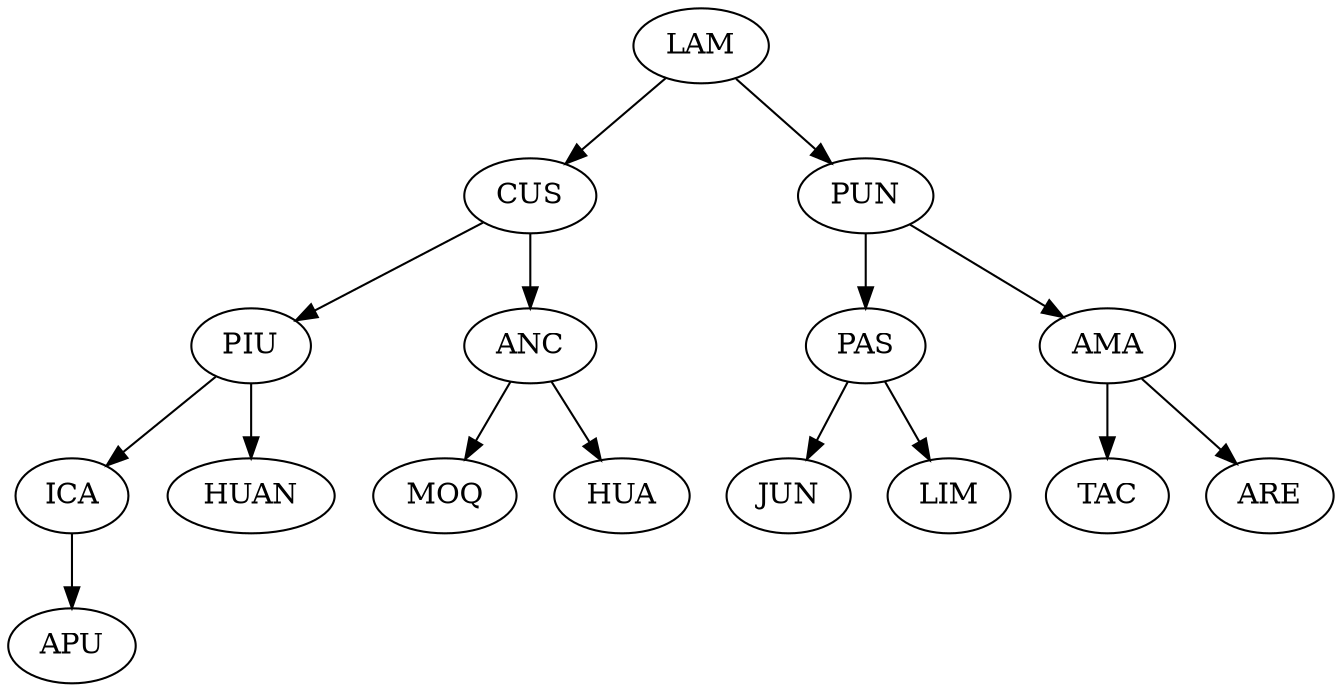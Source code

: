 digraph g {
"LAM" -> "CUS";
"LAM" -> "PUN";
"CUS" -> "PIU";
"CUS" -> "ANC";
"PUN" -> "PAS";
"PUN" -> "AMA";
"PIU" -> "ICA";
"PIU" -> "HUAN";
"ANC" -> "MOQ";
"ANC" -> "HUA";
"PAS" -> "JUN";
"PAS" -> "LIM";
"AMA" -> "TAC";
"AMA" -> "ARE";
"ICA" -> "APU";
}